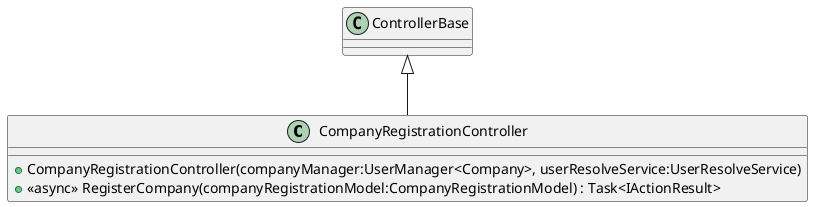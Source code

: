 @startuml
class CompanyRegistrationController {
    + CompanyRegistrationController(companyManager:UserManager<Company>, userResolveService:UserResolveService)
    + <<async>> RegisterCompany(companyRegistrationModel:CompanyRegistrationModel) : Task<IActionResult>
}
ControllerBase <|-- CompanyRegistrationController
@enduml
